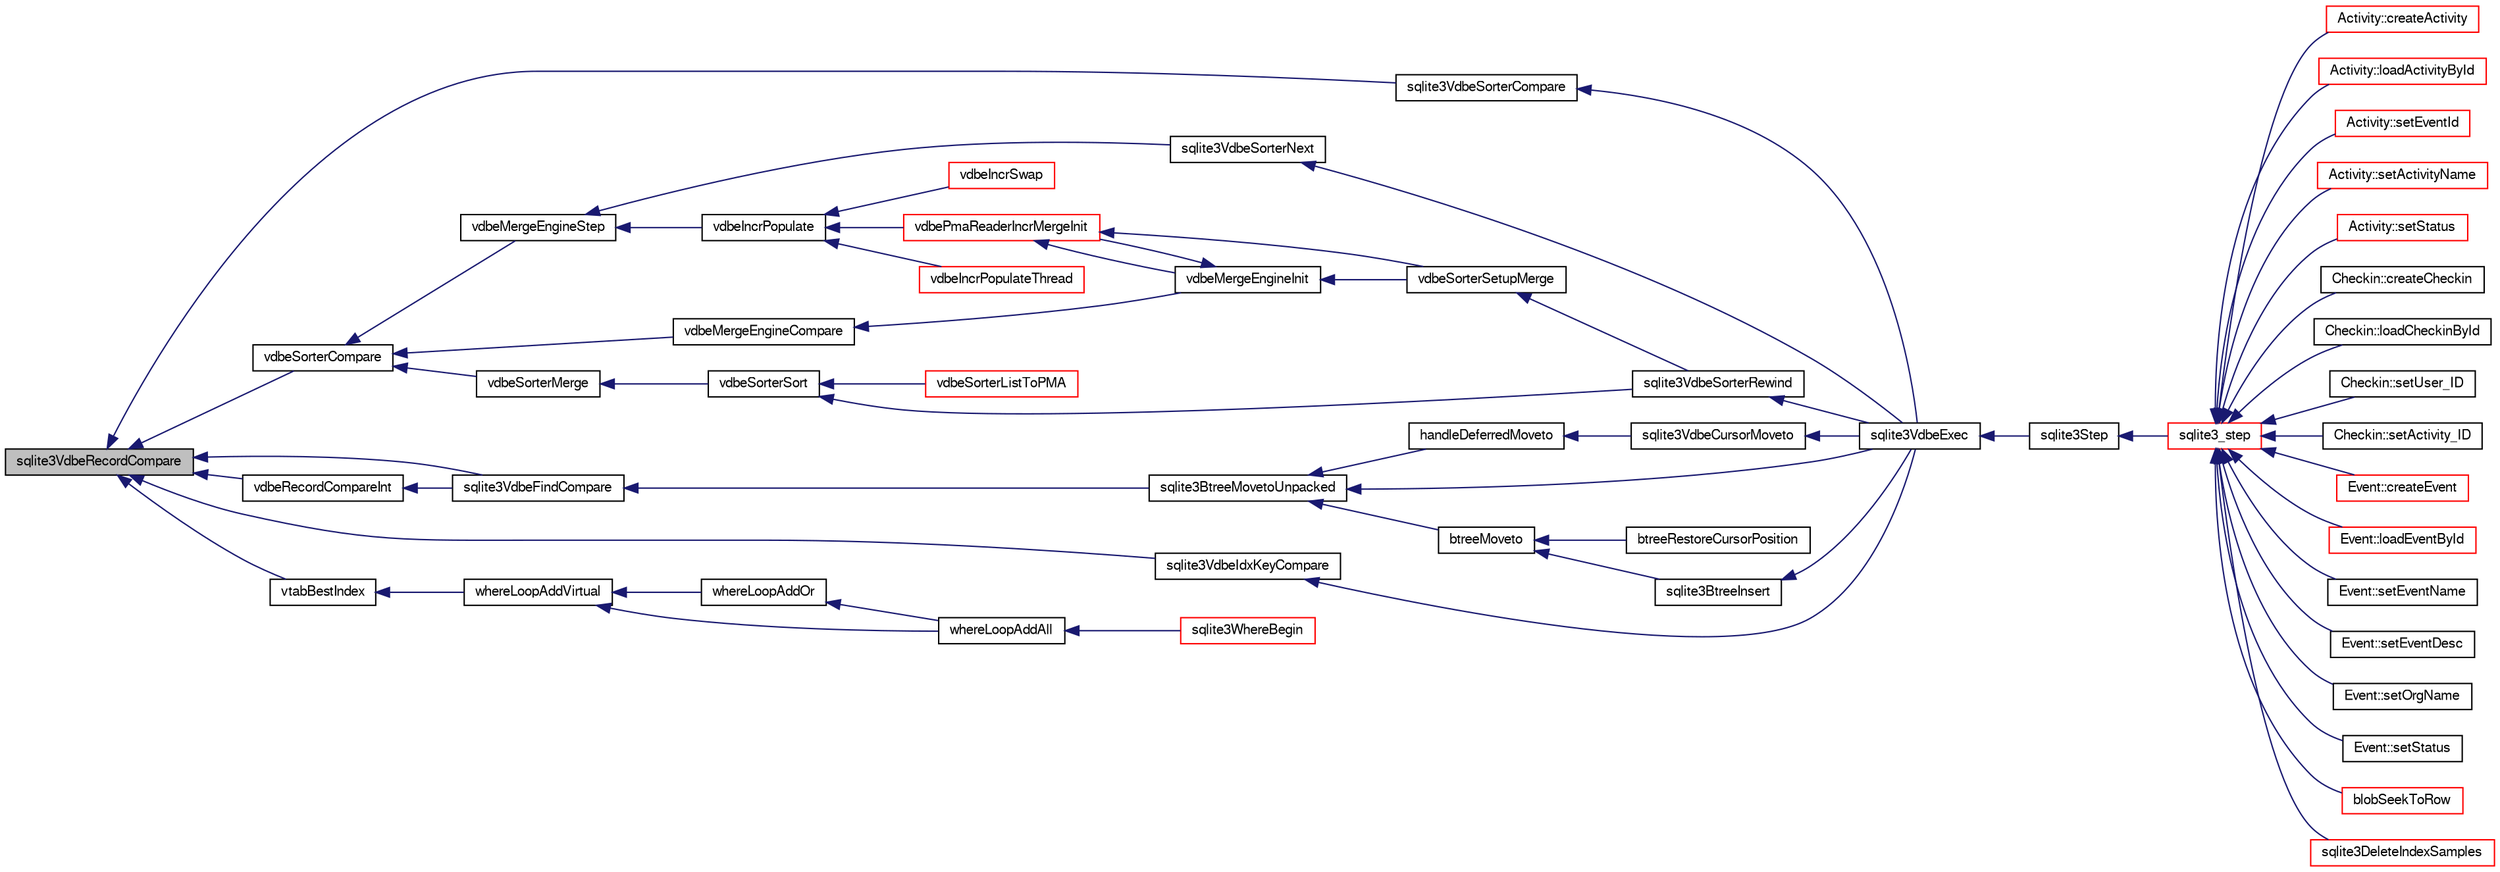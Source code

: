 digraph "sqlite3VdbeRecordCompare"
{
  edge [fontname="FreeSans",fontsize="10",labelfontname="FreeSans",labelfontsize="10"];
  node [fontname="FreeSans",fontsize="10",shape=record];
  rankdir="LR";
  Node785830 [label="sqlite3VdbeRecordCompare",height=0.2,width=0.4,color="black", fillcolor="grey75", style="filled", fontcolor="black"];
  Node785830 -> Node785831 [dir="back",color="midnightblue",fontsize="10",style="solid",fontname="FreeSans"];
  Node785831 [label="vdbeRecordCompareInt",height=0.2,width=0.4,color="black", fillcolor="white", style="filled",URL="$sqlite3_8c.html#a459104c31aa42ddf98d697d52e21270d"];
  Node785831 -> Node785832 [dir="back",color="midnightblue",fontsize="10",style="solid",fontname="FreeSans"];
  Node785832 [label="sqlite3VdbeFindCompare",height=0.2,width=0.4,color="black", fillcolor="white", style="filled",URL="$sqlite3_8c.html#ad9c940db4ada13b5cafa9db531e0490f"];
  Node785832 -> Node785833 [dir="back",color="midnightblue",fontsize="10",style="solid",fontname="FreeSans"];
  Node785833 [label="sqlite3BtreeMovetoUnpacked",height=0.2,width=0.4,color="black", fillcolor="white", style="filled",URL="$sqlite3_8c.html#a6d0b5aed55d5e85a0a6bfcae169fe579"];
  Node785833 -> Node785834 [dir="back",color="midnightblue",fontsize="10",style="solid",fontname="FreeSans"];
  Node785834 [label="btreeMoveto",height=0.2,width=0.4,color="black", fillcolor="white", style="filled",URL="$sqlite3_8c.html#a13481d732f5bb516f599d16a428034c4"];
  Node785834 -> Node785835 [dir="back",color="midnightblue",fontsize="10",style="solid",fontname="FreeSans"];
  Node785835 [label="btreeRestoreCursorPosition",height=0.2,width=0.4,color="black", fillcolor="white", style="filled",URL="$sqlite3_8c.html#ac3fe093bc4fe5a20ac5d5cabf99e119a"];
  Node785834 -> Node785836 [dir="back",color="midnightblue",fontsize="10",style="solid",fontname="FreeSans"];
  Node785836 [label="sqlite3BtreeInsert",height=0.2,width=0.4,color="black", fillcolor="white", style="filled",URL="$sqlite3_8c.html#aa6c6b68ed28d38984e5fa329794d7f02"];
  Node785836 -> Node785837 [dir="back",color="midnightblue",fontsize="10",style="solid",fontname="FreeSans"];
  Node785837 [label="sqlite3VdbeExec",height=0.2,width=0.4,color="black", fillcolor="white", style="filled",URL="$sqlite3_8c.html#a8ce40a614bdc56719c4d642b1e4dfb21"];
  Node785837 -> Node785838 [dir="back",color="midnightblue",fontsize="10",style="solid",fontname="FreeSans"];
  Node785838 [label="sqlite3Step",height=0.2,width=0.4,color="black", fillcolor="white", style="filled",URL="$sqlite3_8c.html#a3f2872e873e2758a4beedad1d5113554"];
  Node785838 -> Node785839 [dir="back",color="midnightblue",fontsize="10",style="solid",fontname="FreeSans"];
  Node785839 [label="sqlite3_step",height=0.2,width=0.4,color="red", fillcolor="white", style="filled",URL="$sqlite3_8h.html#ac1e491ce36b7471eb28387f7d3c74334"];
  Node785839 -> Node785840 [dir="back",color="midnightblue",fontsize="10",style="solid",fontname="FreeSans"];
  Node785840 [label="Activity::createActivity",height=0.2,width=0.4,color="red", fillcolor="white", style="filled",URL="$classActivity.html#a813cc5e52c14ab49b39014c134e3425b"];
  Node785839 -> Node785843 [dir="back",color="midnightblue",fontsize="10",style="solid",fontname="FreeSans"];
  Node785843 [label="Activity::loadActivityById",height=0.2,width=0.4,color="red", fillcolor="white", style="filled",URL="$classActivity.html#abe4ffb4f08a47212ebf9013259d9e7fd"];
  Node785839 -> Node785845 [dir="back",color="midnightblue",fontsize="10",style="solid",fontname="FreeSans"];
  Node785845 [label="Activity::setEventId",height=0.2,width=0.4,color="red", fillcolor="white", style="filled",URL="$classActivity.html#adb1d0fd0d08f473e068f0a4086bfa9ca"];
  Node785839 -> Node785846 [dir="back",color="midnightblue",fontsize="10",style="solid",fontname="FreeSans"];
  Node785846 [label="Activity::setActivityName",height=0.2,width=0.4,color="red", fillcolor="white", style="filled",URL="$classActivity.html#a62dc3737b33915a36086f9dd26d16a81"];
  Node785839 -> Node785847 [dir="back",color="midnightblue",fontsize="10",style="solid",fontname="FreeSans"];
  Node785847 [label="Activity::setStatus",height=0.2,width=0.4,color="red", fillcolor="white", style="filled",URL="$classActivity.html#af618135a7738f4d2a7ee147a8ef912ea"];
  Node785839 -> Node785848 [dir="back",color="midnightblue",fontsize="10",style="solid",fontname="FreeSans"];
  Node785848 [label="Checkin::createCheckin",height=0.2,width=0.4,color="black", fillcolor="white", style="filled",URL="$classCheckin.html#a4e40acdf7fff0e607f6de4f24f3a163c"];
  Node785839 -> Node785849 [dir="back",color="midnightblue",fontsize="10",style="solid",fontname="FreeSans"];
  Node785849 [label="Checkin::loadCheckinById",height=0.2,width=0.4,color="black", fillcolor="white", style="filled",URL="$classCheckin.html#a3461f70ea6c68475225f2a07f78a21e0"];
  Node785839 -> Node785850 [dir="back",color="midnightblue",fontsize="10",style="solid",fontname="FreeSans"];
  Node785850 [label="Checkin::setUser_ID",height=0.2,width=0.4,color="black", fillcolor="white", style="filled",URL="$classCheckin.html#a76ab640f4f912876dbebf183db5359c6"];
  Node785839 -> Node785851 [dir="back",color="midnightblue",fontsize="10",style="solid",fontname="FreeSans"];
  Node785851 [label="Checkin::setActivity_ID",height=0.2,width=0.4,color="black", fillcolor="white", style="filled",URL="$classCheckin.html#ab2ff3ec2604ec73a42af25874a00b232"];
  Node785839 -> Node785852 [dir="back",color="midnightblue",fontsize="10",style="solid",fontname="FreeSans"];
  Node785852 [label="Event::createEvent",height=0.2,width=0.4,color="red", fillcolor="white", style="filled",URL="$classEvent.html#a77adb9f4a46ffb32c2d931f0691f5903"];
  Node785839 -> Node785853 [dir="back",color="midnightblue",fontsize="10",style="solid",fontname="FreeSans"];
  Node785853 [label="Event::loadEventById",height=0.2,width=0.4,color="red", fillcolor="white", style="filled",URL="$classEvent.html#afa66cea33f722dbeecb69cc98fdea055"];
  Node785839 -> Node785854 [dir="back",color="midnightblue",fontsize="10",style="solid",fontname="FreeSans"];
  Node785854 [label="Event::setEventName",height=0.2,width=0.4,color="black", fillcolor="white", style="filled",URL="$classEvent.html#a10596b6ca077df05184e30d62b08729d"];
  Node785839 -> Node785855 [dir="back",color="midnightblue",fontsize="10",style="solid",fontname="FreeSans"];
  Node785855 [label="Event::setEventDesc",height=0.2,width=0.4,color="black", fillcolor="white", style="filled",URL="$classEvent.html#ae36b8377dcae792f1c5c4726024c981b"];
  Node785839 -> Node785856 [dir="back",color="midnightblue",fontsize="10",style="solid",fontname="FreeSans"];
  Node785856 [label="Event::setOrgName",height=0.2,width=0.4,color="black", fillcolor="white", style="filled",URL="$classEvent.html#a19aac0f776bd764563a54977656cf680"];
  Node785839 -> Node785857 [dir="back",color="midnightblue",fontsize="10",style="solid",fontname="FreeSans"];
  Node785857 [label="Event::setStatus",height=0.2,width=0.4,color="black", fillcolor="white", style="filled",URL="$classEvent.html#ab0a6b9285af0f4172eb841e2b80f8972"];
  Node785839 -> Node785858 [dir="back",color="midnightblue",fontsize="10",style="solid",fontname="FreeSans"];
  Node785858 [label="blobSeekToRow",height=0.2,width=0.4,color="red", fillcolor="white", style="filled",URL="$sqlite3_8c.html#afff57e13332b98c8a44a7cebe38962ab"];
  Node785839 -> Node785861 [dir="back",color="midnightblue",fontsize="10",style="solid",fontname="FreeSans"];
  Node785861 [label="sqlite3DeleteIndexSamples",height=0.2,width=0.4,color="red", fillcolor="white", style="filled",URL="$sqlite3_8c.html#aaeda0302fbf61397ec009f65bed047ef"];
  Node785833 -> Node786098 [dir="back",color="midnightblue",fontsize="10",style="solid",fontname="FreeSans"];
  Node786098 [label="handleDeferredMoveto",height=0.2,width=0.4,color="black", fillcolor="white", style="filled",URL="$sqlite3_8c.html#a30223c4bd215cdaa5f3bc6cbe6773577"];
  Node786098 -> Node786099 [dir="back",color="midnightblue",fontsize="10",style="solid",fontname="FreeSans"];
  Node786099 [label="sqlite3VdbeCursorMoveto",height=0.2,width=0.4,color="black", fillcolor="white", style="filled",URL="$sqlite3_8c.html#abee4b21fc4d7c45b2a477599de6a97e5"];
  Node786099 -> Node785837 [dir="back",color="midnightblue",fontsize="10",style="solid",fontname="FreeSans"];
  Node785833 -> Node785837 [dir="back",color="midnightblue",fontsize="10",style="solid",fontname="FreeSans"];
  Node785830 -> Node785832 [dir="back",color="midnightblue",fontsize="10",style="solid",fontname="FreeSans"];
  Node785830 -> Node786100 [dir="back",color="midnightblue",fontsize="10",style="solid",fontname="FreeSans"];
  Node786100 [label="sqlite3VdbeIdxKeyCompare",height=0.2,width=0.4,color="black", fillcolor="white", style="filled",URL="$sqlite3_8c.html#a633ec6b384086f70ef61b64a5269afc9"];
  Node786100 -> Node785837 [dir="back",color="midnightblue",fontsize="10",style="solid",fontname="FreeSans"];
  Node785830 -> Node786101 [dir="back",color="midnightblue",fontsize="10",style="solid",fontname="FreeSans"];
  Node786101 [label="vdbeSorterCompare",height=0.2,width=0.4,color="black", fillcolor="white", style="filled",URL="$sqlite3_8c.html#a26a68c900e02f2594095fbb9847bcfcb"];
  Node786101 -> Node786102 [dir="back",color="midnightblue",fontsize="10",style="solid",fontname="FreeSans"];
  Node786102 [label="vdbeSorterMerge",height=0.2,width=0.4,color="black", fillcolor="white", style="filled",URL="$sqlite3_8c.html#aaa5703afbca87873591cd9aaf20c07c1"];
  Node786102 -> Node786103 [dir="back",color="midnightblue",fontsize="10",style="solid",fontname="FreeSans"];
  Node786103 [label="vdbeSorterSort",height=0.2,width=0.4,color="black", fillcolor="white", style="filled",URL="$sqlite3_8c.html#a37472d80f20a7dec4ce84ad277d3341c"];
  Node786103 -> Node786104 [dir="back",color="midnightblue",fontsize="10",style="solid",fontname="FreeSans"];
  Node786104 [label="vdbeSorterListToPMA",height=0.2,width=0.4,color="red", fillcolor="white", style="filled",URL="$sqlite3_8c.html#af6e1d043f93889ac86724fc534814300"];
  Node786103 -> Node786108 [dir="back",color="midnightblue",fontsize="10",style="solid",fontname="FreeSans"];
  Node786108 [label="sqlite3VdbeSorterRewind",height=0.2,width=0.4,color="black", fillcolor="white", style="filled",URL="$sqlite3_8c.html#a31677d178ebf96ee6034a05660e1f4bf"];
  Node786108 -> Node785837 [dir="back",color="midnightblue",fontsize="10",style="solid",fontname="FreeSans"];
  Node786101 -> Node786109 [dir="back",color="midnightblue",fontsize="10",style="solid",fontname="FreeSans"];
  Node786109 [label="vdbeMergeEngineStep",height=0.2,width=0.4,color="black", fillcolor="white", style="filled",URL="$sqlite3_8c.html#a36af2b5bd30bb2d097a185ce7b349aed"];
  Node786109 -> Node786110 [dir="back",color="midnightblue",fontsize="10",style="solid",fontname="FreeSans"];
  Node786110 [label="vdbeIncrPopulate",height=0.2,width=0.4,color="black", fillcolor="white", style="filled",URL="$sqlite3_8c.html#a157a9f79260999f8f5f336d246f7b1bd"];
  Node786110 -> Node786111 [dir="back",color="midnightblue",fontsize="10",style="solid",fontname="FreeSans"];
  Node786111 [label="vdbeIncrPopulateThread",height=0.2,width=0.4,color="red", fillcolor="white", style="filled",URL="$sqlite3_8c.html#ae7c977e9bc712052464f45c67e95847b"];
  Node786110 -> Node786113 [dir="back",color="midnightblue",fontsize="10",style="solid",fontname="FreeSans"];
  Node786113 [label="vdbeIncrSwap",height=0.2,width=0.4,color="red", fillcolor="white", style="filled",URL="$sqlite3_8c.html#a8f7f6718c318c3268d28964e2b983225"];
  Node786110 -> Node786120 [dir="back",color="midnightblue",fontsize="10",style="solid",fontname="FreeSans"];
  Node786120 [label="vdbePmaReaderIncrMergeInit",height=0.2,width=0.4,color="red", fillcolor="white", style="filled",URL="$sqlite3_8c.html#a8174970251c49119bb287029eb1d3aed"];
  Node786120 -> Node786119 [dir="back",color="midnightblue",fontsize="10",style="solid",fontname="FreeSans"];
  Node786119 [label="vdbeMergeEngineInit",height=0.2,width=0.4,color="black", fillcolor="white", style="filled",URL="$sqlite3_8c.html#aa3c8bfc9bbc60c4bc1402369750c8c1f"];
  Node786119 -> Node786120 [dir="back",color="midnightblue",fontsize="10",style="solid",fontname="FreeSans"];
  Node786119 -> Node786118 [dir="back",color="midnightblue",fontsize="10",style="solid",fontname="FreeSans"];
  Node786118 [label="vdbeSorterSetupMerge",height=0.2,width=0.4,color="black", fillcolor="white", style="filled",URL="$sqlite3_8c.html#a82088507aafeedcc04af031f7ea0bbd8"];
  Node786118 -> Node786108 [dir="back",color="midnightblue",fontsize="10",style="solid",fontname="FreeSans"];
  Node786120 -> Node786118 [dir="back",color="midnightblue",fontsize="10",style="solid",fontname="FreeSans"];
  Node786109 -> Node786123 [dir="back",color="midnightblue",fontsize="10",style="solid",fontname="FreeSans"];
  Node786123 [label="sqlite3VdbeSorterNext",height=0.2,width=0.4,color="black", fillcolor="white", style="filled",URL="$sqlite3_8c.html#a2c124733226f09f5b5ac860635be7850"];
  Node786123 -> Node785837 [dir="back",color="midnightblue",fontsize="10",style="solid",fontname="FreeSans"];
  Node786101 -> Node786124 [dir="back",color="midnightblue",fontsize="10",style="solid",fontname="FreeSans"];
  Node786124 [label="vdbeMergeEngineCompare",height=0.2,width=0.4,color="black", fillcolor="white", style="filled",URL="$sqlite3_8c.html#a828af0ac9092cfce3a40e78e66dd0039"];
  Node786124 -> Node786119 [dir="back",color="midnightblue",fontsize="10",style="solid",fontname="FreeSans"];
  Node785830 -> Node786125 [dir="back",color="midnightblue",fontsize="10",style="solid",fontname="FreeSans"];
  Node786125 [label="sqlite3VdbeSorterCompare",height=0.2,width=0.4,color="black", fillcolor="white", style="filled",URL="$sqlite3_8c.html#a6e73d18bbcc57eb7069169ef7122686c"];
  Node786125 -> Node785837 [dir="back",color="midnightblue",fontsize="10",style="solid",fontname="FreeSans"];
  Node785830 -> Node786126 [dir="back",color="midnightblue",fontsize="10",style="solid",fontname="FreeSans"];
  Node786126 [label="vtabBestIndex",height=0.2,width=0.4,color="black", fillcolor="white", style="filled",URL="$sqlite3_8c.html#a7c9e7ebb514ed9b71c217bf567decf82"];
  Node786126 -> Node786127 [dir="back",color="midnightblue",fontsize="10",style="solid",fontname="FreeSans"];
  Node786127 [label="whereLoopAddVirtual",height=0.2,width=0.4,color="black", fillcolor="white", style="filled",URL="$sqlite3_8c.html#a33925379c63da49cea2e66c7780a4873"];
  Node786127 -> Node786128 [dir="back",color="midnightblue",fontsize="10",style="solid",fontname="FreeSans"];
  Node786128 [label="whereLoopAddOr",height=0.2,width=0.4,color="black", fillcolor="white", style="filled",URL="$sqlite3_8c.html#a97235f1da77b1e3f85d7132c9229234c"];
  Node786128 -> Node786129 [dir="back",color="midnightblue",fontsize="10",style="solid",fontname="FreeSans"];
  Node786129 [label="whereLoopAddAll",height=0.2,width=0.4,color="black", fillcolor="white", style="filled",URL="$sqlite3_8c.html#a861eb511463c5b852550018fee710f53"];
  Node786129 -> Node785932 [dir="back",color="midnightblue",fontsize="10",style="solid",fontname="FreeSans"];
  Node785932 [label="sqlite3WhereBegin",height=0.2,width=0.4,color="red", fillcolor="white", style="filled",URL="$sqlite3_8c.html#acad049f5c9a96a8118cffd5e5ce89f7c"];
  Node786127 -> Node786129 [dir="back",color="midnightblue",fontsize="10",style="solid",fontname="FreeSans"];
}
